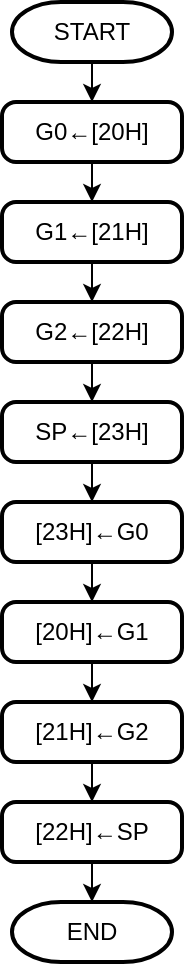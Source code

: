 <mxfile version="13.6.6" type="onedrive"><diagram id="C5RBs43oDa-KdzZeNtuy" name="Page-1"><mxGraphModel dx="880" dy="568" grid="1" gridSize="10" guides="1" tooltips="1" connect="1" arrows="1" fold="1" page="1" pageScale="1" pageWidth="827" pageHeight="1169" math="0" shadow="0"><root><mxCell id="WIyWlLk6GJQsqaUBKTNV-0"/><mxCell id="WIyWlLk6GJQsqaUBKTNV-1" parent="WIyWlLk6GJQsqaUBKTNV-0"/><mxCell id="Fmg_s5BFGthNLubDMeMf-4" style="edgeStyle=orthogonalEdgeStyle;rounded=0;orthogonalLoop=1;jettySize=auto;html=1;exitX=0.5;exitY=1;exitDx=0;exitDy=0;exitPerimeter=0;entryX=0.5;entryY=0;entryDx=0;entryDy=0;" parent="WIyWlLk6GJQsqaUBKTNV-1" source="Fmg_s5BFGthNLubDMeMf-0" target="Fmg_s5BFGthNLubDMeMf-1" edge="1"><mxGeometry relative="1" as="geometry"/></mxCell><mxCell id="Fmg_s5BFGthNLubDMeMf-0" value="START" style="strokeWidth=2;html=1;shape=mxgraph.flowchart.terminator;whiteSpace=wrap;" parent="WIyWlLk6GJQsqaUBKTNV-1" vertex="1"><mxGeometry x="160" y="80" width="80" height="30" as="geometry"/></mxCell><mxCell id="Fmg_s5BFGthNLubDMeMf-5" style="edgeStyle=orthogonalEdgeStyle;rounded=0;orthogonalLoop=1;jettySize=auto;html=1;exitX=0.5;exitY=1;exitDx=0;exitDy=0;entryX=0.5;entryY=0;entryDx=0;entryDy=0;" parent="WIyWlLk6GJQsqaUBKTNV-1" source="Fmg_s5BFGthNLubDMeMf-1" target="Fmg_s5BFGthNLubDMeMf-2" edge="1"><mxGeometry relative="1" as="geometry"/></mxCell><mxCell id="Fmg_s5BFGthNLubDMeMf-1" value="G0←[20H]" style="rounded=1;whiteSpace=wrap;html=1;absoluteArcSize=1;arcSize=14;strokeWidth=2;" parent="WIyWlLk6GJQsqaUBKTNV-1" vertex="1"><mxGeometry x="155" y="130" width="90" height="30" as="geometry"/></mxCell><mxCell id="wOwwa0IzsUsmp8Ekxra_-2" style="edgeStyle=orthogonalEdgeStyle;rounded=0;orthogonalLoop=1;jettySize=auto;html=1;exitX=0.5;exitY=1;exitDx=0;exitDy=0;entryX=0.5;entryY=0;entryDx=0;entryDy=0;" edge="1" parent="WIyWlLk6GJQsqaUBKTNV-1" source="Fmg_s5BFGthNLubDMeMf-2" target="wOwwa0IzsUsmp8Ekxra_-0"><mxGeometry relative="1" as="geometry"/></mxCell><mxCell id="Fmg_s5BFGthNLubDMeMf-2" value="G1←[21H]" style="rounded=1;whiteSpace=wrap;html=1;absoluteArcSize=1;arcSize=14;strokeWidth=2;" parent="WIyWlLk6GJQsqaUBKTNV-1" vertex="1"><mxGeometry x="155" y="180" width="90" height="30" as="geometry"/></mxCell><mxCell id="Fmg_s5BFGthNLubDMeMf-3" value="END" style="strokeWidth=2;html=1;shape=mxgraph.flowchart.terminator;whiteSpace=wrap;" parent="WIyWlLk6GJQsqaUBKTNV-1" vertex="1"><mxGeometry x="160" y="530" width="80" height="30" as="geometry"/></mxCell><mxCell id="wpOytHokJib7-t7TAXVQ-3" style="edgeStyle=orthogonalEdgeStyle;rounded=0;orthogonalLoop=1;jettySize=auto;html=1;exitX=0.5;exitY=1;exitDx=0;exitDy=0;entryX=0.5;entryY=0;entryDx=0;entryDy=0;" parent="WIyWlLk6GJQsqaUBKTNV-1" source="wpOytHokJib7-t7TAXVQ-0" target="wpOytHokJib7-t7TAXVQ-1" edge="1"><mxGeometry relative="1" as="geometry"/></mxCell><mxCell id="wpOytHokJib7-t7TAXVQ-0" value="[21H]←G2" style="rounded=1;whiteSpace=wrap;html=1;absoluteArcSize=1;arcSize=14;strokeWidth=2;" parent="WIyWlLk6GJQsqaUBKTNV-1" vertex="1"><mxGeometry x="155" y="430" width="90" height="30" as="geometry"/></mxCell><mxCell id="wpOytHokJib7-t7TAXVQ-4" style="edgeStyle=orthogonalEdgeStyle;rounded=0;orthogonalLoop=1;jettySize=auto;html=1;exitX=0.5;exitY=1;exitDx=0;exitDy=0;entryX=0.5;entryY=0;entryDx=0;entryDy=0;entryPerimeter=0;" parent="WIyWlLk6GJQsqaUBKTNV-1" source="wpOytHokJib7-t7TAXVQ-1" target="Fmg_s5BFGthNLubDMeMf-3" edge="1"><mxGeometry relative="1" as="geometry"/></mxCell><mxCell id="wpOytHokJib7-t7TAXVQ-1" value="[22H]←SP" style="rounded=1;whiteSpace=wrap;html=1;absoluteArcSize=1;arcSize=14;strokeWidth=2;" parent="WIyWlLk6GJQsqaUBKTNV-1" vertex="1"><mxGeometry x="155" y="480" width="90" height="30" as="geometry"/></mxCell><mxCell id="wOwwa0IzsUsmp8Ekxra_-3" style="edgeStyle=orthogonalEdgeStyle;rounded=0;orthogonalLoop=1;jettySize=auto;html=1;exitX=0.5;exitY=1;exitDx=0;exitDy=0;entryX=0.5;entryY=0;entryDx=0;entryDy=0;" edge="1" parent="WIyWlLk6GJQsqaUBKTNV-1" source="wOwwa0IzsUsmp8Ekxra_-0" target="wOwwa0IzsUsmp8Ekxra_-1"><mxGeometry relative="1" as="geometry"/></mxCell><mxCell id="wOwwa0IzsUsmp8Ekxra_-0" value="G2←[22H]" style="rounded=1;whiteSpace=wrap;html=1;absoluteArcSize=1;arcSize=14;strokeWidth=2;" vertex="1" parent="WIyWlLk6GJQsqaUBKTNV-1"><mxGeometry x="155" y="230" width="90" height="30" as="geometry"/></mxCell><mxCell id="wOwwa0IzsUsmp8Ekxra_-6" style="edgeStyle=orthogonalEdgeStyle;rounded=0;orthogonalLoop=1;jettySize=auto;html=1;exitX=0.5;exitY=1;exitDx=0;exitDy=0;entryX=0.5;entryY=0;entryDx=0;entryDy=0;" edge="1" parent="WIyWlLk6GJQsqaUBKTNV-1" source="wOwwa0IzsUsmp8Ekxra_-1" target="wOwwa0IzsUsmp8Ekxra_-4"><mxGeometry relative="1" as="geometry"/></mxCell><mxCell id="wOwwa0IzsUsmp8Ekxra_-1" value="SP←[23H]" style="rounded=1;whiteSpace=wrap;html=1;absoluteArcSize=1;arcSize=14;strokeWidth=2;" vertex="1" parent="WIyWlLk6GJQsqaUBKTNV-1"><mxGeometry x="155" y="280" width="90" height="30" as="geometry"/></mxCell><mxCell id="wOwwa0IzsUsmp8Ekxra_-7" style="edgeStyle=orthogonalEdgeStyle;rounded=0;orthogonalLoop=1;jettySize=auto;html=1;exitX=0.5;exitY=1;exitDx=0;exitDy=0;entryX=0.5;entryY=0;entryDx=0;entryDy=0;" edge="1" parent="WIyWlLk6GJQsqaUBKTNV-1" source="wOwwa0IzsUsmp8Ekxra_-4" target="wOwwa0IzsUsmp8Ekxra_-5"><mxGeometry relative="1" as="geometry"/></mxCell><mxCell id="wOwwa0IzsUsmp8Ekxra_-4" value="[23H]←G0" style="rounded=1;whiteSpace=wrap;html=1;absoluteArcSize=1;arcSize=14;strokeWidth=2;" vertex="1" parent="WIyWlLk6GJQsqaUBKTNV-1"><mxGeometry x="155" y="330" width="90" height="30" as="geometry"/></mxCell><mxCell id="wOwwa0IzsUsmp8Ekxra_-8" style="edgeStyle=orthogonalEdgeStyle;rounded=0;orthogonalLoop=1;jettySize=auto;html=1;exitX=0.5;exitY=1;exitDx=0;exitDy=0;entryX=0.5;entryY=0;entryDx=0;entryDy=0;" edge="1" parent="WIyWlLk6GJQsqaUBKTNV-1" source="wOwwa0IzsUsmp8Ekxra_-5" target="wpOytHokJib7-t7TAXVQ-0"><mxGeometry relative="1" as="geometry"/></mxCell><mxCell id="wOwwa0IzsUsmp8Ekxra_-5" value="[20H]←G1" style="rounded=1;whiteSpace=wrap;html=1;absoluteArcSize=1;arcSize=14;strokeWidth=2;" vertex="1" parent="WIyWlLk6GJQsqaUBKTNV-1"><mxGeometry x="155" y="380" width="90" height="30" as="geometry"/></mxCell></root></mxGraphModel></diagram></mxfile>